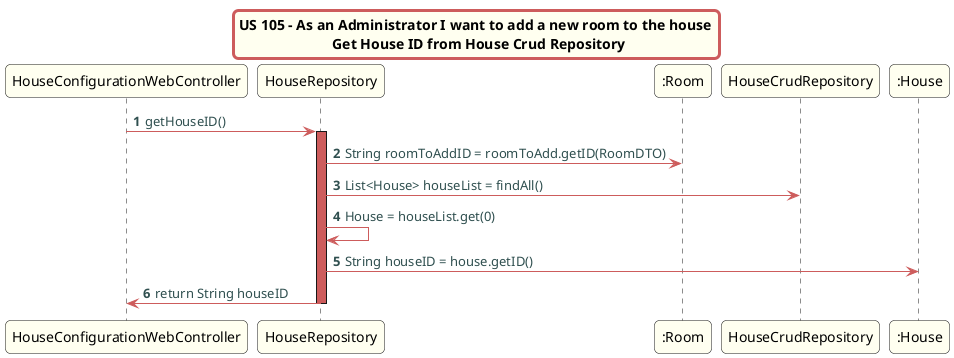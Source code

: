 @startuml
skinparam titleBorderRoundCorner 10
skinparam titleBorderThickness 3
skinparam titleBorderColor indianred
skinparam titleBackgroundColor ivory
skinparam FontName quicksand

skinparam actor {
 	BorderColor indianred
 	}

 skinparam sequence {
 	LifeLineBackgroundColor indianred
 	ParticipantBackgroundColor ivory
 }

 skinparam roundcorner 10

 skinparam component {
   arrowThickness 1
   ArrowFontName Verdana
   ArrowColor indianred
   ArrowFontColor darkslategrey
 }
title US 105 - As an Administrator I want to add a new room to the house \n Get House ID from House Crud Repository
autonumber
"HouseConfigurationWebController" -> "HouseRepository":  getHouseID()
activate "HouseRepository"
"HouseRepository" -> ":Room": String roomToAddID = roomToAdd.getID(RoomDTO)
"HouseRepository" -> "HouseCrudRepository": List<House> houseList = findAll()
"HouseRepository" -> "HouseRepository": House = houseList.get(0)
"HouseRepository" -> ":House": String houseID = house.getID()

"HouseRepository" -> "HouseConfigurationWebController":  return String houseID
deactivate "HouseRepository"
@enduml